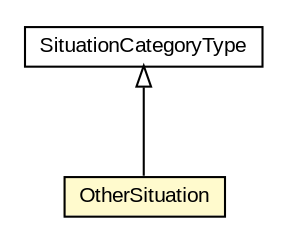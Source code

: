 #!/usr/local/bin/dot
#
# Class diagram 
# Generated by UMLGraph version R5_6-24-gf6e263 (http://www.umlgraph.org/)
#

digraph G {
	edge [fontname="arial",fontsize=10,labelfontname="arial",labelfontsize=10];
	node [fontname="arial",fontsize=10,shape=plaintext];
	nodesep=0.25;
	ranksep=0.5;
	// org.oasis_open.docs.wsdm.muws2_2.SituationCategoryType
	c851617 [label=<<table title="org.oasis_open.docs.wsdm.muws2_2.SituationCategoryType" border="0" cellborder="1" cellspacing="0" cellpadding="2" port="p" href="./SituationCategoryType.html">
		<tr><td><table border="0" cellspacing="0" cellpadding="1">
<tr><td align="center" balign="center"> SituationCategoryType </td></tr>
		</table></td></tr>
		</table>>, URL="./SituationCategoryType.html", fontname="arial", fontcolor="black", fontsize=10.0];
	// org.oasis_open.docs.wsdm.muws2_2.OtherSituation
	c851635 [label=<<table title="org.oasis_open.docs.wsdm.muws2_2.OtherSituation" border="0" cellborder="1" cellspacing="0" cellpadding="2" port="p" bgcolor="lemonChiffon" href="./OtherSituation.html">
		<tr><td><table border="0" cellspacing="0" cellpadding="1">
<tr><td align="center" balign="center"> OtherSituation </td></tr>
		</table></td></tr>
		</table>>, URL="./OtherSituation.html", fontname="arial", fontcolor="black", fontsize=10.0];
	//org.oasis_open.docs.wsdm.muws2_2.OtherSituation extends org.oasis_open.docs.wsdm.muws2_2.SituationCategoryType
	c851617:p -> c851635:p [dir=back,arrowtail=empty];
}


